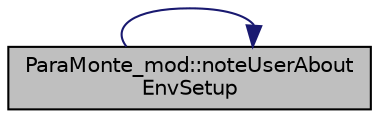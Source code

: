 digraph "ParaMonte_mod::noteUserAboutEnvSetup"
{
 // LATEX_PDF_SIZE
  edge [fontname="Helvetica",fontsize="10",labelfontname="Helvetica",labelfontsize="10"];
  node [fontname="Helvetica",fontsize="10",shape=record];
  rankdir="LR";
  Node1 [label="ParaMonte_mod::noteUserAbout\lEnvSetup",height=0.2,width=0.4,color="black", fillcolor="grey75", style="filled", fontcolor="black",tooltip="This procedure is a method of the class ParaMonte_mod::ParaMonte_type. Write to the output report fil..."];
  Node1 -> Node1 [color="midnightblue",fontsize="10",style="solid",fontname="Helvetica"];
}
